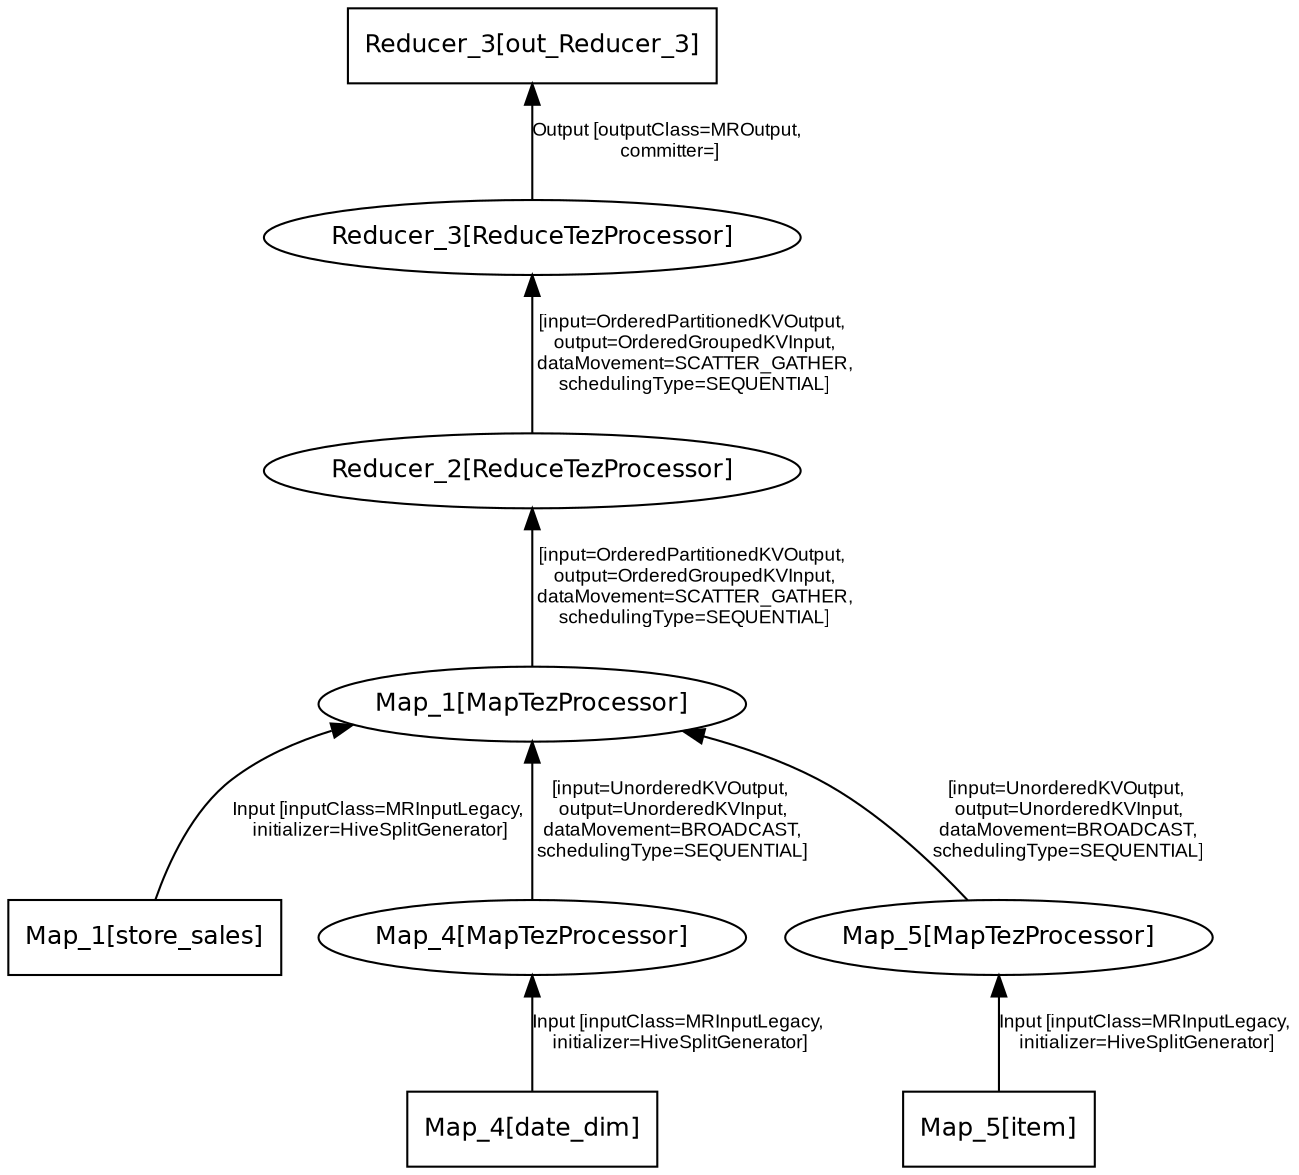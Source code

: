 digraph select_i_brand_id_brand_id_i_brand_bran_9_Stage_1_ {
graph [rankdir=BT]
node [fontsize=12, fontname=Helvetica];
edge [fontsize=9, fontcolor=black, fontname=Arial];
"select_i_brand_id_brand_id_i_brand_bran_9_Stage_1_.Map_1_store_sales" [ label = "Map_1[store_sales]", shape = "box" , color= "black"];
"select_i_brand_id_brand_id_i_brand_bran_9_Stage_1_.Map_1_store_sales" -> "select_i_brand_id_brand_id_i_brand_bran_9_Stage_1_.Map_1" [ label = "Input [inputClass=MRInputLegacy,\n initializer=HiveSplitGenerator]" ];
"select_i_brand_id_brand_id_i_brand_bran_9_Stage_1_.Reducer_2" [ label = "Reducer_2[ReduceTezProcessor]" , color= "black" ];
"select_i_brand_id_brand_id_i_brand_bran_9_Stage_1_.Reducer_2" -> "select_i_brand_id_brand_id_i_brand_bran_9_Stage_1_.Reducer_3" [ label = "[input=OrderedPartitionedKVOutput,\n output=OrderedGroupedKVInput,\n dataMovement=SCATTER_GATHER,\n schedulingType=SEQUENTIAL]" ];
"select_i_brand_id_brand_id_i_brand_bran_9_Stage_1_.Map_4_date_dim" [ label = "Map_4[date_dim]", shape = "box" , color= "black"];
"select_i_brand_id_brand_id_i_brand_bran_9_Stage_1_.Map_4_date_dim" -> "select_i_brand_id_brand_id_i_brand_bran_9_Stage_1_.Map_4" [ label = "Input [inputClass=MRInputLegacy,\n initializer=HiveSplitGenerator]" ];
"select_i_brand_id_brand_id_i_brand_bran_9_Stage_1_.Reducer_3" [ label = "Reducer_3[ReduceTezProcessor]" , color= "black" ];
"select_i_brand_id_brand_id_i_brand_bran_9_Stage_1_.Reducer_3" -> "select_i_brand_id_brand_id_i_brand_bran_9_Stage_1_.Reducer_3_out_Reducer_3" [ label = "Output [outputClass=MROutput,\n committer=]" ];
"select_i_brand_id_brand_id_i_brand_bran_9_Stage_1_.Reducer_3_out_Reducer_3" [ label = "Reducer_3[out_Reducer_3]", shape = "box" , color= "black"];
"select_i_brand_id_brand_id_i_brand_bran_9_Stage_1_.Map_5" [ label = "Map_5[MapTezProcessor]" , color= "black" ];
"select_i_brand_id_brand_id_i_brand_bran_9_Stage_1_.Map_5" -> "select_i_brand_id_brand_id_i_brand_bran_9_Stage_1_.Map_1" [ label = "[input=UnorderedKVOutput,\n output=UnorderedKVInput,\n dataMovement=BROADCAST,\n schedulingType=SEQUENTIAL]" ];
"select_i_brand_id_brand_id_i_brand_bran_9_Stage_1_.Map_5_item" [ label = "Map_5[item]", shape = "box" , color= "black"];
"select_i_brand_id_brand_id_i_brand_bran_9_Stage_1_.Map_5_item" -> "select_i_brand_id_brand_id_i_brand_bran_9_Stage_1_.Map_5" [ label = "Input [inputClass=MRInputLegacy,\n initializer=HiveSplitGenerator]" ];
"select_i_brand_id_brand_id_i_brand_bran_9_Stage_1_.Map_1" [ label = "Map_1[MapTezProcessor]" , color= "black" ];
"select_i_brand_id_brand_id_i_brand_bran_9_Stage_1_.Map_1" -> "select_i_brand_id_brand_id_i_brand_bran_9_Stage_1_.Reducer_2" [ label = "[input=OrderedPartitionedKVOutput,\n output=OrderedGroupedKVInput,\n dataMovement=SCATTER_GATHER,\n schedulingType=SEQUENTIAL]" ];
"select_i_brand_id_brand_id_i_brand_bran_9_Stage_1_.Map_4" [ label = "Map_4[MapTezProcessor]" , color= "black" ];
"select_i_brand_id_brand_id_i_brand_bran_9_Stage_1_.Map_4" -> "select_i_brand_id_brand_id_i_brand_bran_9_Stage_1_.Map_1" [ label = "[input=UnorderedKVOutput,\n output=UnorderedKVInput,\n dataMovement=BROADCAST,\n schedulingType=SEQUENTIAL]" ];
}

